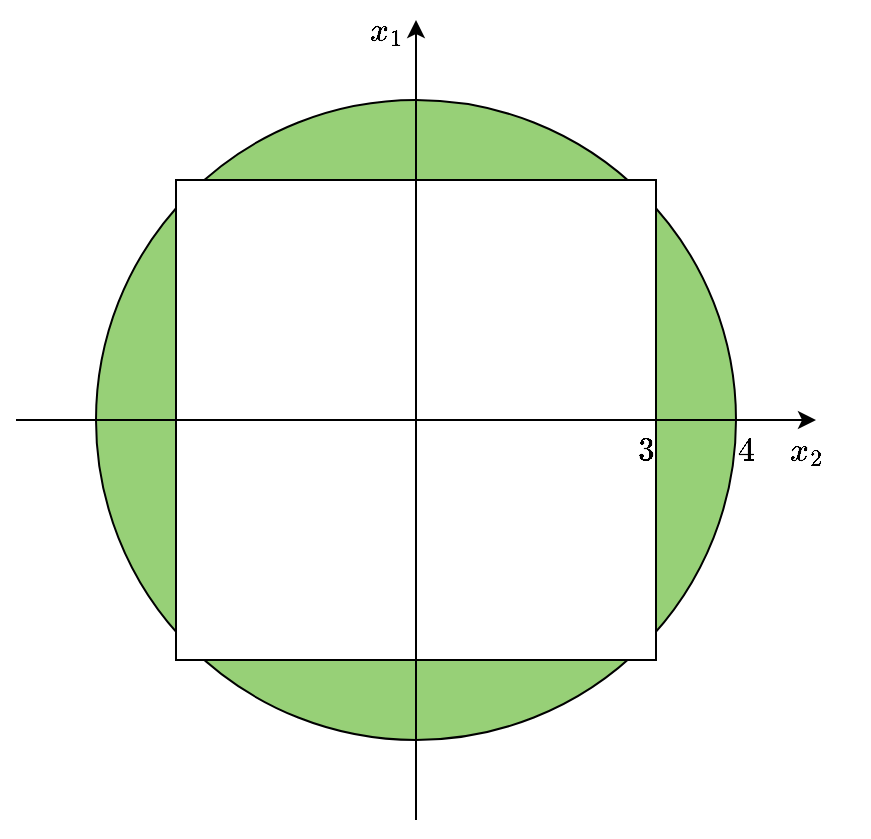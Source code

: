 <mxfile version="22.0.3" type="device">
  <diagram name="Page-1" id="GaE-6jHVSexfpr_tjGxt">
    <mxGraphModel dx="989" dy="610" grid="1" gridSize="10" guides="1" tooltips="1" connect="1" arrows="1" fold="1" page="1" pageScale="1" pageWidth="850" pageHeight="1100" math="1" shadow="0">
      <root>
        <mxCell id="0" />
        <mxCell id="1" parent="0" />
        <mxCell id="RoRbaDoEYm9s6KzCHAqS-1" value="$$x_{1}$$" style="text;html=1;strokeColor=none;fillColor=none;align=center;verticalAlign=middle;whiteSpace=wrap;rounded=0;fontSize=14;" vertex="1" parent="1">
          <mxGeometry x="330" y="110" width="30" height="30" as="geometry" />
        </mxCell>
        <mxCell id="RoRbaDoEYm9s6KzCHAqS-2" value="$$x_{2}$$" style="text;html=1;strokeColor=none;fillColor=none;align=center;verticalAlign=middle;whiteSpace=wrap;rounded=0;fontSize=14;" vertex="1" parent="1">
          <mxGeometry x="540" y="320" width="30" height="30" as="geometry" />
        </mxCell>
        <mxCell id="RoRbaDoEYm9s6KzCHAqS-3" value="" style="ellipse;whiteSpace=wrap;html=1;aspect=fixed;fillColor=#97D077;fillStyle=auto;strokeColor=#000000;" vertex="1" parent="1">
          <mxGeometry x="200" y="160" width="320" height="320" as="geometry" />
        </mxCell>
        <mxCell id="RoRbaDoEYm9s6KzCHAqS-9" value="" style="whiteSpace=wrap;html=1;aspect=fixed;" vertex="1" parent="1">
          <mxGeometry x="240" y="200" width="240" height="240" as="geometry" />
        </mxCell>
        <mxCell id="RoRbaDoEYm9s6KzCHAqS-4" value="" style="endArrow=classic;html=1;rounded=0;" edge="1" parent="1">
          <mxGeometry width="50" height="50" relative="1" as="geometry">
            <mxPoint x="160" y="320" as="sourcePoint" />
            <mxPoint x="560" y="320" as="targetPoint" />
          </mxGeometry>
        </mxCell>
        <mxCell id="RoRbaDoEYm9s6KzCHAqS-5" value="" style="endArrow=classic;html=1;rounded=0;" edge="1" parent="1">
          <mxGeometry width="50" height="50" relative="1" as="geometry">
            <mxPoint x="360" y="520" as="sourcePoint" />
            <mxPoint x="360" y="120" as="targetPoint" />
          </mxGeometry>
        </mxCell>
        <mxCell id="RoRbaDoEYm9s6KzCHAqS-10" value="$$3$$" style="text;html=1;strokeColor=none;fillColor=none;align=center;verticalAlign=middle;whiteSpace=wrap;rounded=0;fontSize=14;" vertex="1" parent="1">
          <mxGeometry x="460" y="320" width="30" height="30" as="geometry" />
        </mxCell>
        <mxCell id="RoRbaDoEYm9s6KzCHAqS-11" value="$$4$$" style="text;html=1;strokeColor=none;fillColor=none;align=center;verticalAlign=middle;whiteSpace=wrap;rounded=0;fontSize=14;" vertex="1" parent="1">
          <mxGeometry x="510" y="320" width="30" height="30" as="geometry" />
        </mxCell>
      </root>
    </mxGraphModel>
  </diagram>
</mxfile>
